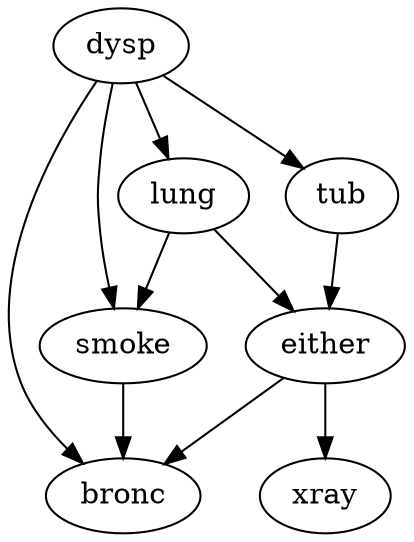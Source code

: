digraph G {
    "lung" -> "smoke";
    "dysp" -> "smoke";
    "smoke" -> "bronc";
    "either" -> "bronc";
    "dysp" -> "bronc";
    "tub" -> "either";
    "lung" -> "either";
    "dysp" -> "lung";
    "either" -> "xray";
    "dysp" -> "tub";
}
